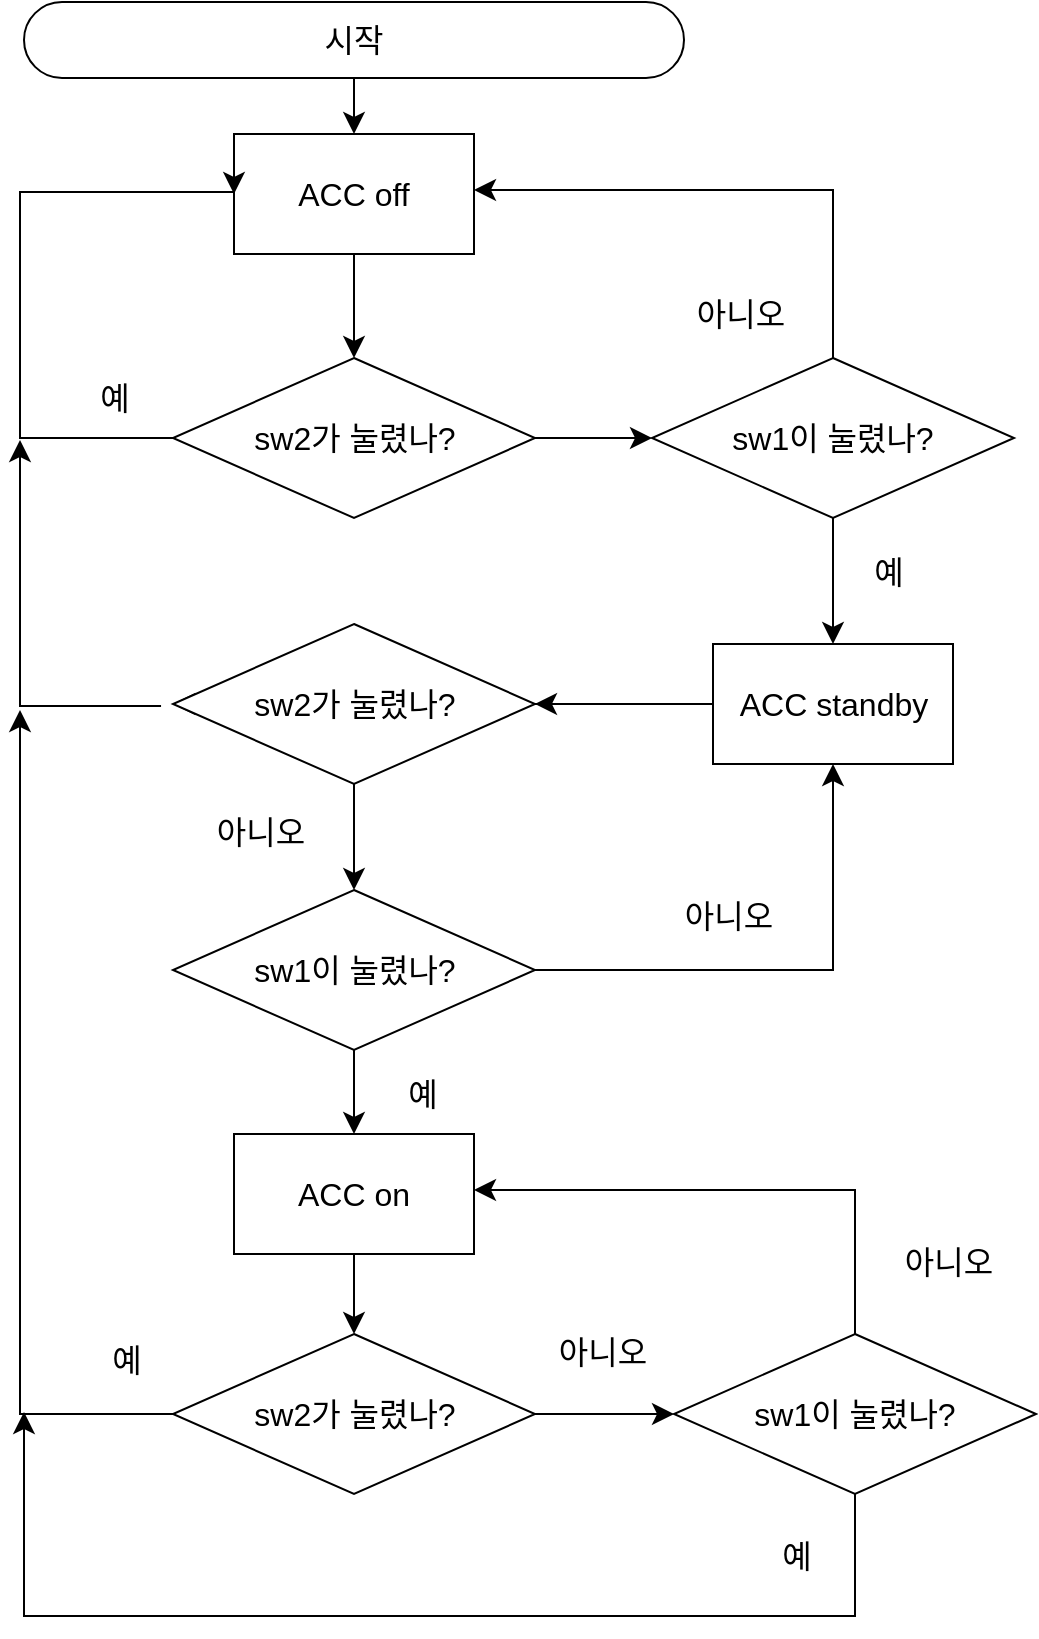 <mxfile version="23.1.1" type="device">
  <diagram name="페이지-1" id="34at_bvpkJYoMiR2bePe">
    <mxGraphModel dx="1387" dy="1217" grid="0" gridSize="10" guides="1" tooltips="1" connect="1" arrows="1" fold="1" page="0" pageScale="1" pageWidth="827" pageHeight="1169" math="0" shadow="0">
      <root>
        <mxCell id="0" />
        <mxCell id="1" parent="0" />
        <mxCell id="SJ_4YM6VwGpysh3a31Bf-17" style="edgeStyle=none;curved=1;rounded=0;orthogonalLoop=1;jettySize=auto;html=1;exitX=0.5;exitY=1;exitDx=0;exitDy=0;entryX=0.5;entryY=0;entryDx=0;entryDy=0;fontSize=12;startSize=8;endSize=8;" edge="1" parent="1" source="SJ_4YM6VwGpysh3a31Bf-1" target="SJ_4YM6VwGpysh3a31Bf-2">
          <mxGeometry relative="1" as="geometry" />
        </mxCell>
        <mxCell id="SJ_4YM6VwGpysh3a31Bf-1" value="시작" style="rounded=1;whiteSpace=wrap;html=1;fontSize=16;arcSize=50;" vertex="1" parent="1">
          <mxGeometry x="254" y="-49" width="330" height="38" as="geometry" />
        </mxCell>
        <mxCell id="SJ_4YM6VwGpysh3a31Bf-70" style="edgeStyle=none;curved=1;rounded=0;orthogonalLoop=1;jettySize=auto;html=1;exitX=0.5;exitY=1;exitDx=0;exitDy=0;fontSize=12;startSize=8;endSize=8;" edge="1" parent="1" source="SJ_4YM6VwGpysh3a31Bf-2" target="SJ_4YM6VwGpysh3a31Bf-8">
          <mxGeometry relative="1" as="geometry" />
        </mxCell>
        <mxCell id="SJ_4YM6VwGpysh3a31Bf-2" value="ACC off" style="rounded=0;whiteSpace=wrap;html=1;fontSize=16;" vertex="1" parent="1">
          <mxGeometry x="359" y="17" width="120" height="60" as="geometry" />
        </mxCell>
        <mxCell id="SJ_4YM6VwGpysh3a31Bf-73" value="" style="edgeStyle=none;curved=1;rounded=0;orthogonalLoop=1;jettySize=auto;html=1;fontSize=12;startSize=8;endSize=8;" edge="1" parent="1" source="SJ_4YM6VwGpysh3a31Bf-8" target="SJ_4YM6VwGpysh3a31Bf-29">
          <mxGeometry relative="1" as="geometry" />
        </mxCell>
        <mxCell id="SJ_4YM6VwGpysh3a31Bf-8" value="sw2가 눌렸나?" style="rhombus;whiteSpace=wrap;html=1;fontSize=16;" vertex="1" parent="1">
          <mxGeometry x="328.5" y="129" width="181" height="80" as="geometry" />
        </mxCell>
        <mxCell id="SJ_4YM6VwGpysh3a31Bf-12" value="예" style="text;html=1;align=center;verticalAlign=middle;resizable=0;points=[];autosize=1;strokeColor=none;fillColor=none;fontSize=16;" vertex="1" parent="1">
          <mxGeometry x="669" y="220" width="34" height="31" as="geometry" />
        </mxCell>
        <mxCell id="SJ_4YM6VwGpysh3a31Bf-27" value="아니오" style="text;html=1;align=center;verticalAlign=middle;resizable=0;points=[];autosize=1;strokeColor=none;fillColor=none;fontSize=16;" vertex="1" parent="1">
          <mxGeometry x="339" y="350" width="66" height="31" as="geometry" />
        </mxCell>
        <mxCell id="SJ_4YM6VwGpysh3a31Bf-72" value="" style="edgeStyle=none;curved=1;rounded=0;orthogonalLoop=1;jettySize=auto;html=1;fontSize=12;startSize=8;endSize=8;" edge="1" parent="1" source="SJ_4YM6VwGpysh3a31Bf-29" target="SJ_4YM6VwGpysh3a31Bf-33">
          <mxGeometry relative="1" as="geometry" />
        </mxCell>
        <mxCell id="SJ_4YM6VwGpysh3a31Bf-29" value="sw1이 눌렸나?" style="rhombus;whiteSpace=wrap;html=1;fontSize=16;" vertex="1" parent="1">
          <mxGeometry x="568" y="129" width="181" height="80" as="geometry" />
        </mxCell>
        <mxCell id="SJ_4YM6VwGpysh3a31Bf-81" value="" style="edgeStyle=none;curved=1;rounded=0;orthogonalLoop=1;jettySize=auto;html=1;fontSize=12;startSize=8;endSize=8;entryX=0;entryY=0.5;entryDx=0;entryDy=0;" edge="1" parent="1" source="SJ_4YM6VwGpysh3a31Bf-33" target="SJ_4YM6VwGpysh3a31Bf-77">
          <mxGeometry relative="1" as="geometry" />
        </mxCell>
        <mxCell id="SJ_4YM6VwGpysh3a31Bf-83" value="" style="edgeStyle=none;curved=1;rounded=0;orthogonalLoop=1;jettySize=auto;html=1;fontSize=12;startSize=8;endSize=8;" edge="1" parent="1" source="SJ_4YM6VwGpysh3a31Bf-33" target="SJ_4YM6VwGpysh3a31Bf-77">
          <mxGeometry relative="1" as="geometry" />
        </mxCell>
        <mxCell id="SJ_4YM6VwGpysh3a31Bf-33" value="ACC standby" style="rounded=0;whiteSpace=wrap;html=1;fontSize=16;" vertex="1" parent="1">
          <mxGeometry x="598.5" y="272" width="120" height="60" as="geometry" />
        </mxCell>
        <mxCell id="SJ_4YM6VwGpysh3a31Bf-41" value="아니오" style="text;html=1;align=center;verticalAlign=middle;resizable=0;points=[];autosize=1;strokeColor=none;fillColor=none;fontSize=16;" vertex="1" parent="1">
          <mxGeometry x="579" y="91" width="66" height="31" as="geometry" />
        </mxCell>
        <mxCell id="SJ_4YM6VwGpysh3a31Bf-50" value="예" style="text;html=1;align=center;verticalAlign=middle;resizable=0;points=[];autosize=1;strokeColor=none;fillColor=none;fontSize=16;" vertex="1" parent="1">
          <mxGeometry x="282" y="133" width="34" height="31" as="geometry" />
        </mxCell>
        <mxCell id="SJ_4YM6VwGpysh3a31Bf-61" value="예" style="text;html=1;align=center;verticalAlign=middle;resizable=0;points=[];autosize=1;strokeColor=none;fillColor=none;fontSize=16;" vertex="1" parent="1">
          <mxGeometry x="436" y="481" width="34" height="31" as="geometry" />
        </mxCell>
        <mxCell id="SJ_4YM6VwGpysh3a31Bf-92" value="" style="edgeStyle=none;curved=1;rounded=0;orthogonalLoop=1;jettySize=auto;html=1;fontSize=12;startSize=8;endSize=8;" edge="1" parent="1" source="SJ_4YM6VwGpysh3a31Bf-75" target="SJ_4YM6VwGpysh3a31Bf-91">
          <mxGeometry relative="1" as="geometry" />
        </mxCell>
        <mxCell id="SJ_4YM6VwGpysh3a31Bf-75" value="ACC on" style="rounded=0;whiteSpace=wrap;html=1;fontSize=16;" vertex="1" parent="1">
          <mxGeometry x="359" y="517" width="120" height="60" as="geometry" />
        </mxCell>
        <mxCell id="SJ_4YM6VwGpysh3a31Bf-84" value="" style="edgeStyle=none;curved=1;rounded=0;orthogonalLoop=1;jettySize=auto;html=1;fontSize=12;startSize=8;endSize=8;" edge="1" parent="1" source="SJ_4YM6VwGpysh3a31Bf-77" target="SJ_4YM6VwGpysh3a31Bf-79">
          <mxGeometry relative="1" as="geometry" />
        </mxCell>
        <mxCell id="SJ_4YM6VwGpysh3a31Bf-77" value="sw2가 눌렸나?" style="rhombus;whiteSpace=wrap;html=1;fontSize=16;" vertex="1" parent="1">
          <mxGeometry x="328.5" y="262" width="181" height="80" as="geometry" />
        </mxCell>
        <mxCell id="SJ_4YM6VwGpysh3a31Bf-82" value="" style="edgeStyle=none;curved=1;rounded=0;orthogonalLoop=1;jettySize=auto;html=1;fontSize=12;startSize=8;endSize=8;" edge="1" parent="1" source="SJ_4YM6VwGpysh3a31Bf-79" target="SJ_4YM6VwGpysh3a31Bf-75">
          <mxGeometry relative="1" as="geometry" />
        </mxCell>
        <mxCell id="SJ_4YM6VwGpysh3a31Bf-79" value="sw1이 눌렸나?" style="rhombus;whiteSpace=wrap;html=1;fontSize=16;" vertex="1" parent="1">
          <mxGeometry x="328.5" y="395" width="181" height="80" as="geometry" />
        </mxCell>
        <mxCell id="SJ_4YM6VwGpysh3a31Bf-85" value="" style="edgeStyle=segmentEdgeStyle;endArrow=classic;html=1;curved=0;rounded=0;endSize=8;startSize=8;fontSize=12;exitX=0;exitY=0.5;exitDx=0;exitDy=0;entryX=0;entryY=0.5;entryDx=0;entryDy=0;" edge="1" parent="1" source="SJ_4YM6VwGpysh3a31Bf-8" target="SJ_4YM6VwGpysh3a31Bf-2">
          <mxGeometry width="50" height="50" relative="1" as="geometry">
            <mxPoint x="429.5" y="158" as="sourcePoint" />
            <mxPoint x="337" y="46" as="targetPoint" />
            <Array as="points">
              <mxPoint x="252" y="169" />
              <mxPoint x="252" y="46" />
            </Array>
          </mxGeometry>
        </mxCell>
        <mxCell id="SJ_4YM6VwGpysh3a31Bf-87" value="" style="edgeStyle=segmentEdgeStyle;endArrow=classic;html=1;curved=0;rounded=0;endSize=8;startSize=8;fontSize=12;exitX=-0.033;exitY=0.512;exitDx=0;exitDy=0;exitPerimeter=0;" edge="1" parent="1" source="SJ_4YM6VwGpysh3a31Bf-77">
          <mxGeometry width="50" height="50" relative="1" as="geometry">
            <mxPoint x="559" y="297" as="sourcePoint" />
            <mxPoint x="252" y="170" as="targetPoint" />
          </mxGeometry>
        </mxCell>
        <mxCell id="SJ_4YM6VwGpysh3a31Bf-88" value="" style="edgeStyle=segmentEdgeStyle;endArrow=classic;html=1;curved=0;rounded=0;endSize=8;startSize=8;fontSize=12;exitX=0.5;exitY=0;exitDx=0;exitDy=0;" edge="1" parent="1" source="SJ_4YM6VwGpysh3a31Bf-29">
          <mxGeometry width="50" height="50" relative="1" as="geometry">
            <mxPoint x="429" y="272" as="sourcePoint" />
            <mxPoint x="479" y="45" as="targetPoint" />
            <Array as="points">
              <mxPoint x="659" y="45" />
            </Array>
          </mxGeometry>
        </mxCell>
        <mxCell id="SJ_4YM6VwGpysh3a31Bf-89" value="아니오" style="text;html=1;align=center;verticalAlign=middle;resizable=0;points=[];autosize=1;strokeColor=none;fillColor=none;fontSize=16;" vertex="1" parent="1">
          <mxGeometry x="573" y="392" width="66" height="31" as="geometry" />
        </mxCell>
        <mxCell id="SJ_4YM6VwGpysh3a31Bf-90" value="" style="edgeStyle=segmentEdgeStyle;endArrow=classic;html=1;curved=0;rounded=0;endSize=8;startSize=8;fontSize=12;exitX=1;exitY=0.5;exitDx=0;exitDy=0;entryX=0.5;entryY=1;entryDx=0;entryDy=0;" edge="1" parent="1" source="SJ_4YM6VwGpysh3a31Bf-79" target="SJ_4YM6VwGpysh3a31Bf-33">
          <mxGeometry width="50" height="50" relative="1" as="geometry">
            <mxPoint x="523" y="431" as="sourcePoint" />
            <mxPoint x="573" y="381" as="targetPoint" />
            <Array as="points">
              <mxPoint x="658" y="435" />
            </Array>
          </mxGeometry>
        </mxCell>
        <mxCell id="SJ_4YM6VwGpysh3a31Bf-96" value="" style="edgeStyle=none;curved=1;rounded=0;orthogonalLoop=1;jettySize=auto;html=1;fontSize=12;startSize=8;endSize=8;" edge="1" parent="1" source="SJ_4YM6VwGpysh3a31Bf-91" target="SJ_4YM6VwGpysh3a31Bf-93">
          <mxGeometry relative="1" as="geometry" />
        </mxCell>
        <mxCell id="SJ_4YM6VwGpysh3a31Bf-91" value="sw2가 눌렸나?" style="rhombus;whiteSpace=wrap;html=1;fontSize=16;" vertex="1" parent="1">
          <mxGeometry x="328.5" y="617" width="181" height="80" as="geometry" />
        </mxCell>
        <mxCell id="SJ_4YM6VwGpysh3a31Bf-93" value="sw1이 눌렸나?" style="rhombus;whiteSpace=wrap;html=1;fontSize=16;" vertex="1" parent="1">
          <mxGeometry x="579" y="617" width="181" height="80" as="geometry" />
        </mxCell>
        <mxCell id="SJ_4YM6VwGpysh3a31Bf-94" value="" style="edgeStyle=segmentEdgeStyle;endArrow=classic;html=1;curved=0;rounded=0;endSize=8;startSize=8;fontSize=12;exitX=0;exitY=0.5;exitDx=0;exitDy=0;" edge="1" parent="1" source="SJ_4YM6VwGpysh3a31Bf-91">
          <mxGeometry width="50" height="50" relative="1" as="geometry">
            <mxPoint x="202" y="355" as="sourcePoint" />
            <mxPoint x="252" y="305" as="targetPoint" />
            <Array as="points">
              <mxPoint x="252" y="657" />
            </Array>
          </mxGeometry>
        </mxCell>
        <mxCell id="SJ_4YM6VwGpysh3a31Bf-95" value="예" style="text;html=1;align=center;verticalAlign=middle;resizable=0;points=[];autosize=1;strokeColor=none;fillColor=none;fontSize=16;" vertex="1" parent="1">
          <mxGeometry x="288" y="614" width="34" height="31" as="geometry" />
        </mxCell>
        <mxCell id="SJ_4YM6VwGpysh3a31Bf-99" value="아니오" style="text;html=1;align=center;verticalAlign=middle;resizable=0;points=[];autosize=1;strokeColor=none;fillColor=none;fontSize=16;" vertex="1" parent="1">
          <mxGeometry x="509.5" y="610" width="66" height="31" as="geometry" />
        </mxCell>
        <mxCell id="SJ_4YM6VwGpysh3a31Bf-100" value="" style="edgeStyle=segmentEdgeStyle;endArrow=classic;html=1;curved=0;rounded=0;endSize=8;startSize=8;fontSize=12;exitX=0.5;exitY=0;exitDx=0;exitDy=0;" edge="1" parent="1" source="SJ_4YM6VwGpysh3a31Bf-93">
          <mxGeometry width="50" height="50" relative="1" as="geometry">
            <mxPoint x="597.5" y="597" as="sourcePoint" />
            <mxPoint x="479" y="545" as="targetPoint" />
            <Array as="points">
              <mxPoint x="670" y="545" />
            </Array>
          </mxGeometry>
        </mxCell>
        <mxCell id="SJ_4YM6VwGpysh3a31Bf-101" value="아니오" style="text;html=1;align=center;verticalAlign=middle;resizable=0;points=[];autosize=1;strokeColor=none;fillColor=none;fontSize=16;" vertex="1" parent="1">
          <mxGeometry x="683" y="565" width="66" height="31" as="geometry" />
        </mxCell>
        <mxCell id="SJ_4YM6VwGpysh3a31Bf-108" value="" style="edgeStyle=elbowEdgeStyle;elbow=vertical;endArrow=classic;html=1;curved=0;rounded=0;endSize=8;startSize=8;fontSize=12;exitX=0.5;exitY=1;exitDx=0;exitDy=0;" edge="1" parent="1" source="SJ_4YM6VwGpysh3a31Bf-93">
          <mxGeometry width="50" height="50" relative="1" as="geometry">
            <mxPoint x="204" y="706" as="sourcePoint" />
            <mxPoint x="254" y="656" as="targetPoint" />
            <Array as="points">
              <mxPoint x="251" y="758" />
            </Array>
          </mxGeometry>
        </mxCell>
        <mxCell id="SJ_4YM6VwGpysh3a31Bf-109" value="예" style="text;html=1;align=center;verticalAlign=middle;resizable=0;points=[];autosize=1;strokeColor=none;fillColor=none;fontSize=16;" vertex="1" parent="1">
          <mxGeometry x="623" y="712" width="34" height="31" as="geometry" />
        </mxCell>
      </root>
    </mxGraphModel>
  </diagram>
</mxfile>
